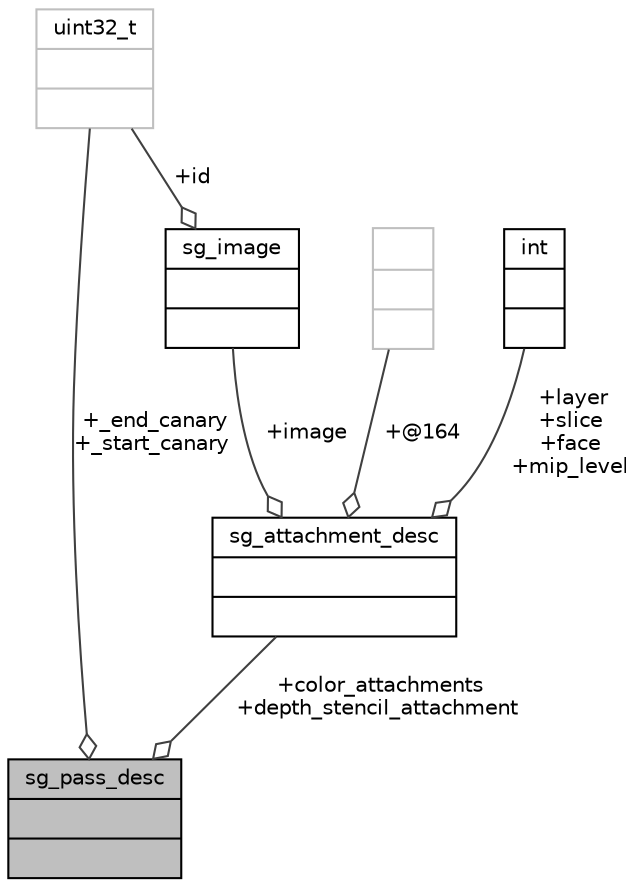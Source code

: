digraph "sg_pass_desc"
{
 // INTERACTIVE_SVG=YES
  bgcolor="transparent";
  edge [fontname="Helvetica",fontsize="10",labelfontname="Helvetica",labelfontsize="10"];
  node [fontname="Helvetica",fontsize="10",shape=record];
  Node1 [label="{sg_pass_desc\n||}",height=0.2,width=0.4,color="black", fillcolor="grey75", style="filled" fontcolor="black"];
  Node2 -> Node1 [color="grey25",fontsize="10",style="solid",label=" +_end_canary\n+_start_canary" ,arrowhead="odiamond",fontname="Helvetica"];
  Node2 [label="{uint32_t\n||}",height=0.2,width=0.4,color="grey75"];
  Node3 -> Node1 [color="grey25",fontsize="10",style="solid",label=" +color_attachments\n+depth_stencil_attachment" ,arrowhead="odiamond",fontname="Helvetica"];
  Node3 [label="{sg_attachment_desc\n||}",height=0.2,width=0.4,color="black",URL="$d1/da2/structsg__attachment__desc.html"];
  Node4 -> Node3 [color="grey25",fontsize="10",style="solid",label=" +@164" ,arrowhead="odiamond",fontname="Helvetica"];
  Node4 [label="{\n||}",height=0.2,width=0.4,color="grey75"];
  Node5 -> Node3 [color="grey25",fontsize="10",style="solid",label=" +image" ,arrowhead="odiamond",fontname="Helvetica"];
  Node5 [label="{sg_image\n||}",height=0.2,width=0.4,color="black",URL="$d5/de5/structsg__image.html"];
  Node2 -> Node5 [color="grey25",fontsize="10",style="solid",label=" +id" ,arrowhead="odiamond",fontname="Helvetica"];
  Node6 -> Node3 [color="grey25",fontsize="10",style="solid",label=" +layer\n+slice\n+face\n+mip_level" ,arrowhead="odiamond",fontname="Helvetica"];
  Node6 [label="{int\n||}",height=0.2,width=0.4,color="black",URL="$d1/da0/classint.html"];
}
